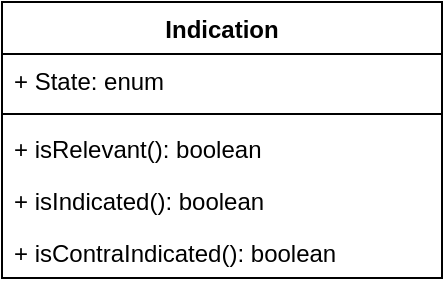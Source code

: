 <mxfile version="28.0.6" pages="2">
  <diagram name="D3Web Class Diagram" id="USPfW6DFTPP-rFE7vVqt">
    <mxGraphModel dx="872" dy="531" grid="1" gridSize="10" guides="1" tooltips="1" connect="1" arrows="1" fold="1" page="1" pageScale="1" pageWidth="850" pageHeight="1100" math="0" shadow="0">
      <root>
        <mxCell id="0" />
        <mxCell id="1" parent="0" />
        <mxCell id="Z8CIAblSh3Kj7xBvKBP4-1" value="Indication" style="swimlane;fontStyle=1;align=center;verticalAlign=top;childLayout=stackLayout;horizontal=1;startSize=26;horizontalStack=0;resizeParent=1;resizeParentMax=0;resizeLast=0;collapsible=1;marginBottom=0;whiteSpace=wrap;html=1;" vertex="1" parent="1">
          <mxGeometry x="200" y="110" width="220" height="138" as="geometry" />
        </mxCell>
        <mxCell id="Z8CIAblSh3Kj7xBvKBP4-2" value="+ State: enum" style="text;strokeColor=none;fillColor=none;align=left;verticalAlign=top;spacingLeft=4;spacingRight=4;overflow=hidden;rotatable=0;points=[[0,0.5],[1,0.5]];portConstraint=eastwest;whiteSpace=wrap;html=1;" vertex="1" parent="Z8CIAblSh3Kj7xBvKBP4-1">
          <mxGeometry y="26" width="220" height="26" as="geometry" />
        </mxCell>
        <mxCell id="Z8CIAblSh3Kj7xBvKBP4-3" value="" style="line;strokeWidth=1;fillColor=none;align=left;verticalAlign=middle;spacingTop=-1;spacingLeft=3;spacingRight=3;rotatable=0;labelPosition=right;points=[];portConstraint=eastwest;strokeColor=inherit;" vertex="1" parent="Z8CIAblSh3Kj7xBvKBP4-1">
          <mxGeometry y="52" width="220" height="8" as="geometry" />
        </mxCell>
        <mxCell id="Z8CIAblSh3Kj7xBvKBP4-4" value="+ isRelevant(): boolean&lt;div&gt;&lt;br&gt;&lt;/div&gt;" style="text;strokeColor=none;fillColor=none;align=left;verticalAlign=top;spacingLeft=4;spacingRight=4;overflow=hidden;rotatable=0;points=[[0,0.5],[1,0.5]];portConstraint=eastwest;whiteSpace=wrap;html=1;" vertex="1" parent="Z8CIAblSh3Kj7xBvKBP4-1">
          <mxGeometry y="60" width="220" height="26" as="geometry" />
        </mxCell>
        <mxCell id="Z8CIAblSh3Kj7xBvKBP4-5" value="+ isIndicated(): boolean&lt;div&gt;&lt;br&gt;&lt;/div&gt;" style="text;strokeColor=none;fillColor=none;align=left;verticalAlign=top;spacingLeft=4;spacingRight=4;overflow=hidden;rotatable=0;points=[[0,0.5],[1,0.5]];portConstraint=eastwest;whiteSpace=wrap;html=1;" vertex="1" parent="Z8CIAblSh3Kj7xBvKBP4-1">
          <mxGeometry y="86" width="220" height="26" as="geometry" />
        </mxCell>
        <mxCell id="Z8CIAblSh3Kj7xBvKBP4-6" value="+ isContraIndicated(): boolean&lt;div&gt;&lt;br&gt;&lt;/div&gt;" style="text;strokeColor=none;fillColor=none;align=left;verticalAlign=top;spacingLeft=4;spacingRight=4;overflow=hidden;rotatable=0;points=[[0,0.5],[1,0.5]];portConstraint=eastwest;whiteSpace=wrap;html=1;" vertex="1" parent="Z8CIAblSh3Kj7xBvKBP4-1">
          <mxGeometry y="112" width="220" height="26" as="geometry" />
        </mxCell>
      </root>
    </mxGraphModel>
  </diagram>
  <diagram id="RBe2hm3lQ0j0ZY9CvSUU" name="Drools Class Diagram">
    <mxGraphModel dx="872" dy="531" grid="1" gridSize="10" guides="1" tooltips="1" connect="1" arrows="1" fold="1" page="1" pageScale="1" pageWidth="850" pageHeight="1100" math="0" shadow="0">
      <root>
        <mxCell id="0" />
        <mxCell id="1" parent="0" />
        <mxCell id="wnNVFLdd54LVcERHVVw9-1" value="&lt;p style=&quot;margin:0px;margin-top:4px;text-align:center;&quot;&gt;&lt;i&gt;&amp;lt;&amp;lt;Interface&amp;gt;&amp;gt;&lt;/i&gt;&lt;br&gt;&lt;b&gt;InternalMatch&lt;/b&gt;&lt;/p&gt;&lt;hr size=&quot;1&quot; style=&quot;border-style:solid;&quot;&gt;&lt;p style=&quot;margin:0px;margin-left:4px;&quot;&gt;&lt;/p&gt;&lt;p style=&quot;margin:0px;margin-left:4px;&quot;&gt;+ getRule(): RuleImpl&lt;br&gt;+ getConsequence(): Consequence&lt;/p&gt;" style="verticalAlign=top;align=left;overflow=fill;html=1;whiteSpace=wrap;" vertex="1" parent="1">
          <mxGeometry x="330" y="210" width="240" height="140" as="geometry" />
        </mxCell>
      </root>
    </mxGraphModel>
  </diagram>
</mxfile>
